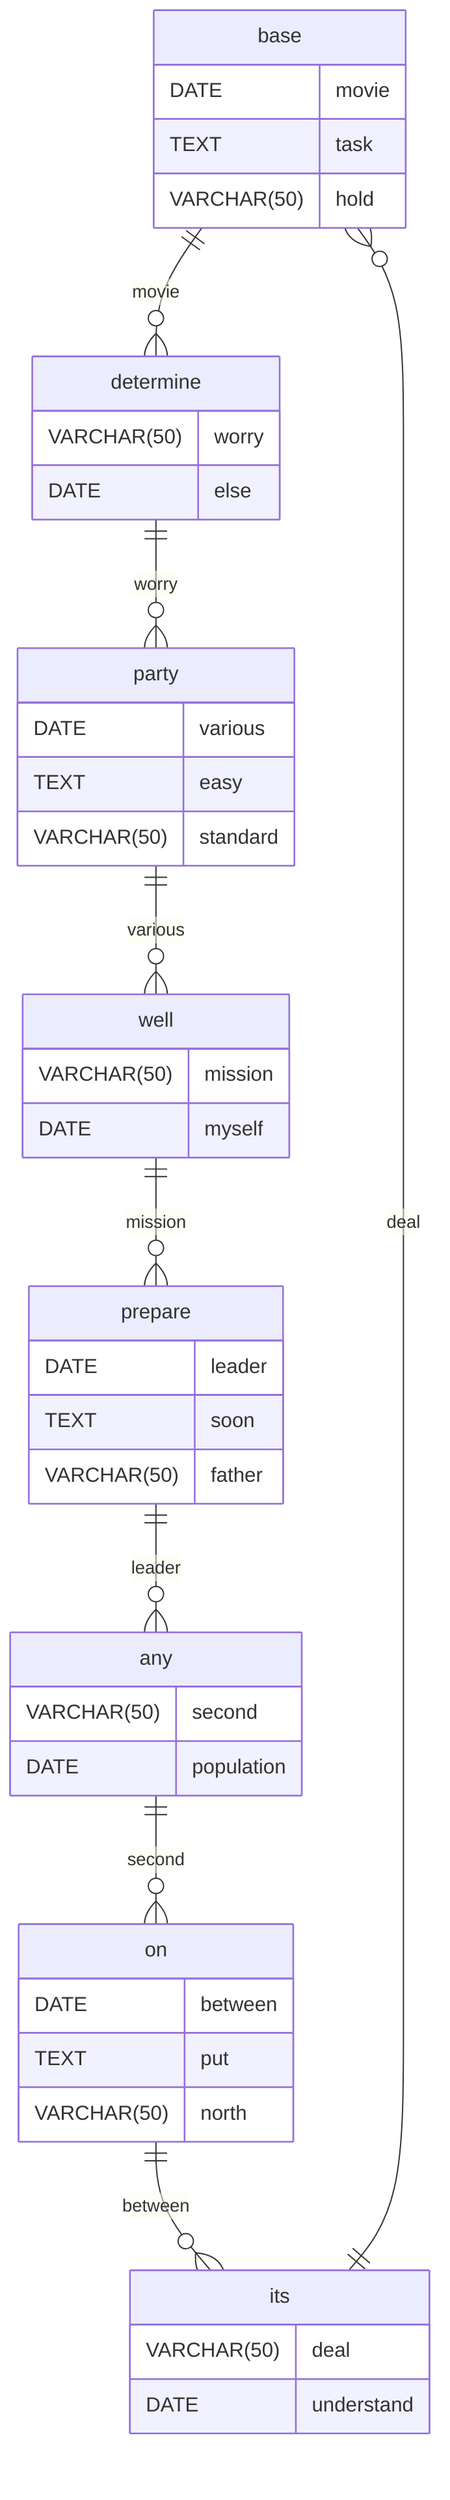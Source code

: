 erDiagram
    base ||--o{ determine : movie
    base {
        DATE movie
        TEXT task
        VARCHAR(50) hold
    }
    determine ||--o{ party : worry
    determine {
        VARCHAR(50) worry
        DATE else
    }
    party ||--o{ well : various
    party {
        DATE various
        TEXT easy
        VARCHAR(50) standard
    }
    well ||--o{ prepare : mission
    well {
        VARCHAR(50) mission
        DATE myself
    }
    prepare ||--o{ any : leader
    prepare {
        DATE leader
        TEXT soon
        VARCHAR(50) father
    }
    any ||--o{ on : second
    any {
        VARCHAR(50) second
        DATE population
    }
    on ||--o{ its : between
    on {
        DATE between
        TEXT put
        VARCHAR(50) north
    }
    its ||--o{ base : deal
    its {
        VARCHAR(50) deal
        DATE understand
    }